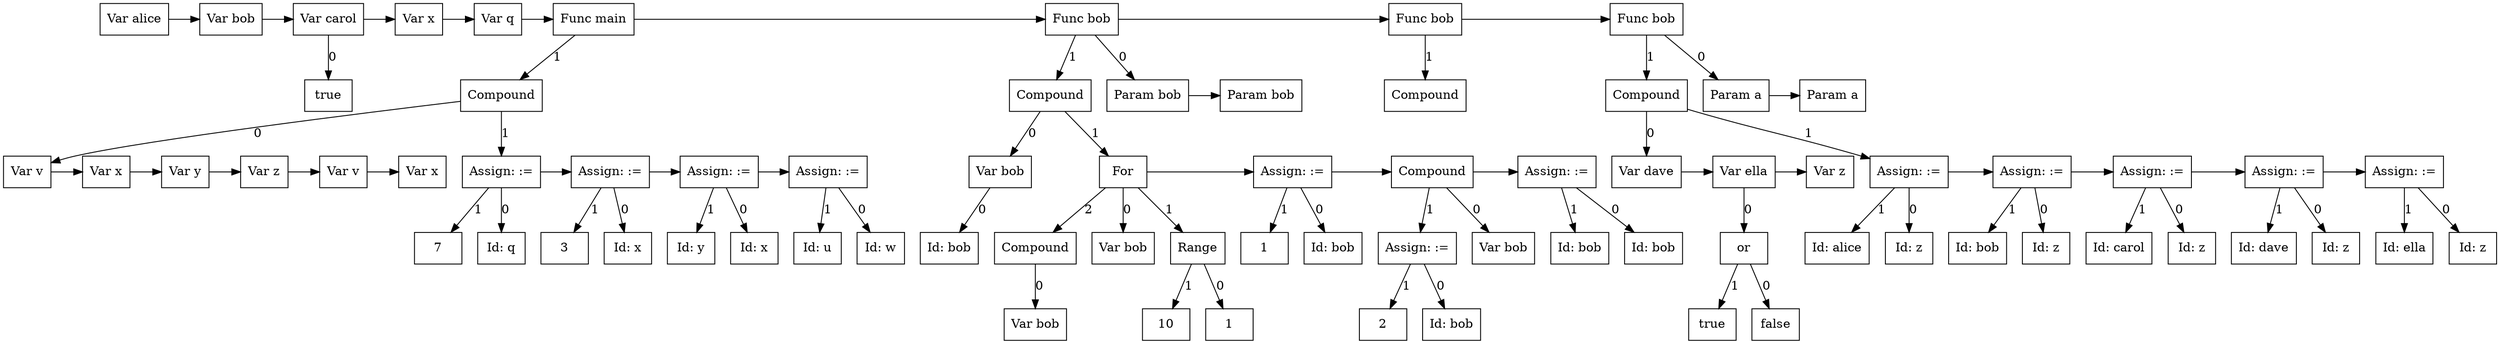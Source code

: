 digraph G {
node0 [label="Var alice"; shape=box];
subgraph SibNames_0 {
rankdir="LR"; rank="same";
node0 [label="Var alice"; shape=box];
node1 [label="Var bob"; shape=box];
node2 [label="Var carol"; shape=box];
node4 [label="Var x"; shape=box];
node5 [label="Var q"; shape=box];
node25 [label="Func main"; shape=box];
node49 [label="Func bob"; shape=box];
node51 [label="Func bob"; shape=box];
node76 [label="Func bob"; shape=box];
}

subgraph SibPtrs_0 {
rankdir="LR";
node0 -> node1;
node1 -> node2;
node2 -> node4;
node4 -> node5;
node5 -> node25;
node25 -> node49;
node49 -> node51;
node51 -> node76;
}

subgraph childNames_2 {
rankdir="LR"; rank="same"; ordering=out
node3 [label="true"; shape=box];
}

subgraph childPtrs_2 {
rankdir="TB";
node2 -> node3 [label="0"];
}

subgraph childNames_25 {
rankdir="LR"; rank="same"; ordering=out
node24 [label="Compound"; shape=box];
}

subgraph childPtrs_25 {
rankdir="TB";
node25 -> node24 [label="1"];
}

subgraph childNames_24 {
rankdir="LR"; rank="same"; ordering=out
node6 [label="Var v"; shape=box];
node14 [label="Assign: :="; shape=box];
}

subgraph childPtrs_24 {
rankdir="TB";
node24 -> node6 [label="0"];
node24 -> node14 [label="1"];
}

subgraph SibNames_6 {
rankdir="LR"; rank="same";
node6 [label="Var v"; shape=box];
node7 [label="Var x"; shape=box];
node8 [label="Var y"; shape=box];
node9 [label="Var z"; shape=box];
node10 [label="Var v"; shape=box];
node11 [label="Var x"; shape=box];
}

subgraph SibPtrs_6 {
rankdir="LR";
node6 -> node7;
node7 -> node8;
node8 -> node9;
node9 -> node10;
node10 -> node11;
}

subgraph childNames_14 {
rankdir="LR"; rank="same"; ordering=out
node12 [label="Id: q"; shape=box];
node13 [label="7"; shape=box];
}

subgraph childPtrs_14 {
rankdir="TB";
node14 -> node12 [label="0"];
node14 -> node13 [label="1"];
}

subgraph SibNames_14 {
rankdir="LR"; rank="same";
node14 [label="Assign: :="; shape=box];
node17 [label="Assign: :="; shape=box];
node20 [label="Assign: :="; shape=box];
node23 [label="Assign: :="; shape=box];
}

subgraph SibPtrs_14 {
rankdir="LR";
node14 -> node17;
node17 -> node20;
node20 -> node23;
}

subgraph childNames_17 {
rankdir="LR"; rank="same"; ordering=out
node15 [label="Id: x"; shape=box];
node16 [label="3"; shape=box];
}

subgraph childPtrs_17 {
rankdir="TB";
node17 -> node15 [label="0"];
node17 -> node16 [label="1"];
}

subgraph childNames_20 {
rankdir="LR"; rank="same"; ordering=out
node18 [label="Id: x"; shape=box];
node19 [label="Id: y"; shape=box];
}

subgraph childPtrs_20 {
rankdir="TB";
node20 -> node18 [label="0"];
node20 -> node19 [label="1"];
}

subgraph childNames_23 {
rankdir="LR"; rank="same"; ordering=out
node21 [label="Id: w"; shape=box];
node22 [label="Id: u"; shape=box];
}

subgraph childPtrs_23 {
rankdir="TB";
node23 -> node21 [label="0"];
node23 -> node22 [label="1"];
}

subgraph childNames_49 {
rankdir="LR"; rank="same"; ordering=out
node26 [label="Param bob"; shape=box];
node48 [label="Compound"; shape=box];
}

subgraph childPtrs_49 {
rankdir="TB";
node49 -> node26 [label="0"];
node49 -> node48 [label="1"];
}

subgraph SibNames_26 {
rankdir="LR"; rank="same";
node26 [label="Param bob"; shape=box];
node27 [label="Param bob"; shape=box];
}

subgraph SibPtrs_26 {
rankdir="LR";
node26 -> node27;
}

subgraph childNames_48 {
rankdir="LR"; rank="same"; ordering=out
node28 [label="Var bob"; shape=box];
node35 [label="For"; shape=box];
}

subgraph childPtrs_48 {
rankdir="TB";
node48 -> node28 [label="0"];
node48 -> node35 [label="1"];
}

subgraph childNames_28 {
rankdir="LR"; rank="same"; ordering=out
node29 [label="Id: bob"; shape=box];
}

subgraph childPtrs_28 {
rankdir="TB";
node28 -> node29 [label="0"];
}

subgraph childNames_35 {
rankdir="LR"; rank="same"; ordering=out
node36 [label="Var bob"; shape=box];
node32 [label="Range"; shape=box];
node34 [label="Compound"; shape=box];
}

subgraph childPtrs_35 {
rankdir="TB";
node35 -> node36 [label="0"];
node35 -> node32 [label="1"];
node35 -> node34 [label="2"];
}

subgraph childNames_32 {
rankdir="LR"; rank="same"; ordering=out
node30 [label="1"; shape=box];
node31 [label="10"; shape=box];
}

subgraph childPtrs_32 {
rankdir="TB";
node32 -> node30 [label="0"];
node32 -> node31 [label="1"];
}

subgraph childNames_34 {
rankdir="LR"; rank="same"; ordering=out
node33 [label="Var bob"; shape=box];
}

subgraph childPtrs_34 {
rankdir="TB";
node34 -> node33 [label="0"];
}

subgraph SibNames_35 {
rankdir="LR"; rank="same";
node35 [label="For"; shape=box];
node39 [label="Assign: :="; shape=box];
node44 [label="Compound"; shape=box];
node47 [label="Assign: :="; shape=box];
}

subgraph SibPtrs_35 {
rankdir="LR";
node35 -> node39;
node39 -> node44;
node44 -> node47;
}

subgraph childNames_39 {
rankdir="LR"; rank="same"; ordering=out
node37 [label="Id: bob"; shape=box];
node38 [label="1"; shape=box];
}

subgraph childPtrs_39 {
rankdir="TB";
node39 -> node37 [label="0"];
node39 -> node38 [label="1"];
}

subgraph childNames_44 {
rankdir="LR"; rank="same"; ordering=out
node40 [label="Var bob"; shape=box];
node43 [label="Assign: :="; shape=box];
}

subgraph childPtrs_44 {
rankdir="TB";
node44 -> node40 [label="0"];
node44 -> node43 [label="1"];
}

subgraph childNames_43 {
rankdir="LR"; rank="same"; ordering=out
node41 [label="Id: bob"; shape=box];
node42 [label="2"; shape=box];
}

subgraph childPtrs_43 {
rankdir="TB";
node43 -> node41 [label="0"];
node43 -> node42 [label="1"];
}

subgraph childNames_47 {
rankdir="LR"; rank="same"; ordering=out
node45 [label="Id: bob"; shape=box];
node46 [label="Id: bob"; shape=box];
}

subgraph childPtrs_47 {
rankdir="TB";
node47 -> node45 [label="0"];
node47 -> node46 [label="1"];
}

subgraph childNames_51 {
rankdir="LR"; rank="same"; ordering=out
node50 [label="Compound"; shape=box];
}

subgraph childPtrs_51 {
rankdir="TB";
node51 -> node50 [label="1"];
}

subgraph childNames_76 {
rankdir="LR"; rank="same"; ordering=out
node52 [label="Param a"; shape=box];
node75 [label="Compound"; shape=box];
}

subgraph childPtrs_76 {
rankdir="TB";
node76 -> node52 [label="0"];
node76 -> node75 [label="1"];
}

subgraph SibNames_52 {
rankdir="LR"; rank="same";
node52 [label="Param a"; shape=box];
node53 [label="Param a"; shape=box];
}

subgraph SibPtrs_52 {
rankdir="LR";
node52 -> node53;
}

subgraph childNames_75 {
rankdir="LR"; rank="same"; ordering=out
node54 [label="Var dave"; shape=box];
node62 [label="Assign: :="; shape=box];
}

subgraph childPtrs_75 {
rankdir="TB";
node75 -> node54 [label="0"];
node75 -> node62 [label="1"];
}

subgraph SibNames_54 {
rankdir="LR"; rank="same";
node54 [label="Var dave"; shape=box];
node55 [label="Var ella"; shape=box];
node59 [label="Var z"; shape=box];
}

subgraph SibPtrs_54 {
rankdir="LR";
node54 -> node55;
node55 -> node59;
}

subgraph childNames_55 {
rankdir="LR"; rank="same"; ordering=out
node58 [label="or"; shape=box];
}

subgraph childPtrs_55 {
rankdir="TB";
node55 -> node58 [label="0"];
}

subgraph childNames_58 {
rankdir="LR"; rank="same"; ordering=out
node56 [label="false"; shape=box];
node57 [label="true"; shape=box];
}

subgraph childPtrs_58 {
rankdir="TB";
node58 -> node56 [label="0"];
node58 -> node57 [label="1"];
}

subgraph childNames_62 {
rankdir="LR"; rank="same"; ordering=out
node60 [label="Id: z"; shape=box];
node61 [label="Id: alice"; shape=box];
}

subgraph childPtrs_62 {
rankdir="TB";
node62 -> node60 [label="0"];
node62 -> node61 [label="1"];
}

subgraph SibNames_62 {
rankdir="LR"; rank="same";
node62 [label="Assign: :="; shape=box];
node65 [label="Assign: :="; shape=box];
node68 [label="Assign: :="; shape=box];
node71 [label="Assign: :="; shape=box];
node74 [label="Assign: :="; shape=box];
}

subgraph SibPtrs_62 {
rankdir="LR";
node62 -> node65;
node65 -> node68;
node68 -> node71;
node71 -> node74;
}

subgraph childNames_65 {
rankdir="LR"; rank="same"; ordering=out
node63 [label="Id: z"; shape=box];
node64 [label="Id: bob"; shape=box];
}

subgraph childPtrs_65 {
rankdir="TB";
node65 -> node63 [label="0"];
node65 -> node64 [label="1"];
}

subgraph childNames_68 {
rankdir="LR"; rank="same"; ordering=out
node66 [label="Id: z"; shape=box];
node67 [label="Id: carol"; shape=box];
}

subgraph childPtrs_68 {
rankdir="TB";
node68 -> node66 [label="0"];
node68 -> node67 [label="1"];
}

subgraph childNames_71 {
rankdir="LR"; rank="same"; ordering=out
node69 [label="Id: z"; shape=box];
node70 [label="Id: dave"; shape=box];
}

subgraph childPtrs_71 {
rankdir="TB";
node71 -> node69 [label="0"];
node71 -> node70 [label="1"];
}

subgraph childNames_74 {
rankdir="LR"; rank="same"; ordering=out
node72 [label="Id: z"; shape=box];
node73 [label="Id: ella"; shape=box];
}

subgraph childPtrs_74 {
rankdir="TB";
node74 -> node72 [label="0"];
node74 -> node73 [label="1"];
}

}
